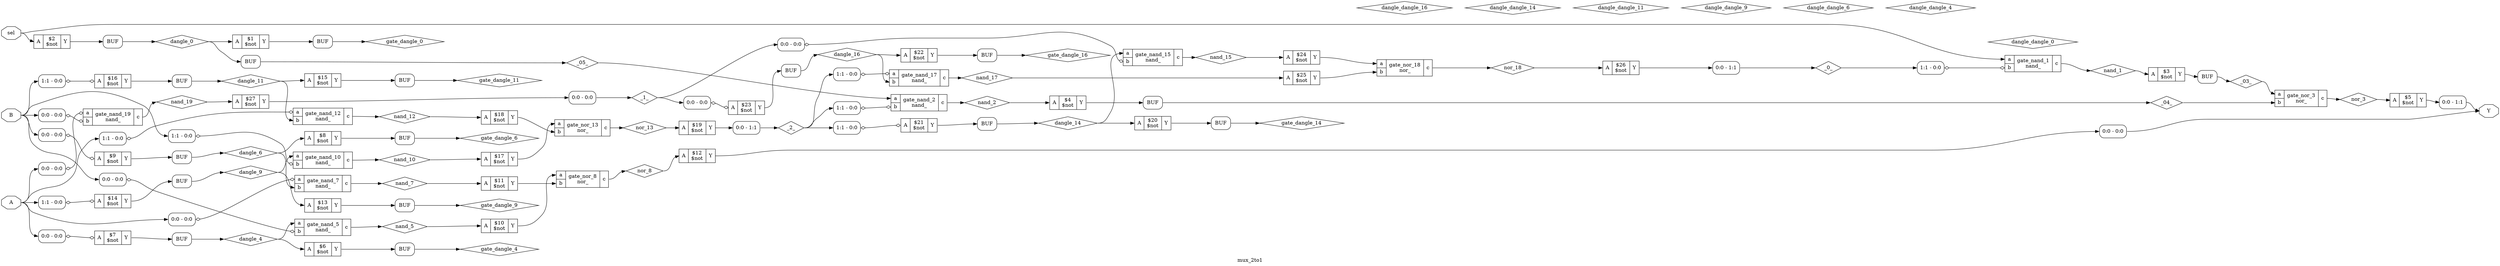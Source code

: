 digraph "mux_2to1" {
label="mux_2to1";
rankdir="LR";
remincross=true;
n8 [ shape=diamond, label="gate_dangle_16", color="black", fontcolor="black" ];
n11 [ shape=diamond, label="gate_dangle_14", color="black", fontcolor="black" ];
n17 [ shape=diamond, label="gate_dangle_11", color="black", fontcolor="black" ];
n20 [ shape=diamond, label="gate_dangle_9", color="black", fontcolor="black" ];
n26 [ shape=diamond, label="gate_dangle_6", color="black", fontcolor="black" ];
n29 [ shape=diamond, label="gate_dangle_4", color="black", fontcolor="black" ];
n35 [ shape=diamond, label="gate_dangle_0", color="black", fontcolor="black" ];
n36 [ shape=diamond, label="nand_19", color="black", fontcolor="black" ];
n37 [ shape=diamond, label="nor_18", color="black", fontcolor="black" ];
n38 [ shape=diamond, label="nand_17", color="black", fontcolor="black" ];
n39 [ shape=diamond, label="dangle_16", color="black", fontcolor="black" ];
n40 [ shape=diamond, label="dangle_dangle_16", color="black", fontcolor="black" ];
n41 [ shape=diamond, label="nand_15", color="black", fontcolor="black" ];
n42 [ shape=diamond, label="dangle_14", color="black", fontcolor="black" ];
n43 [ shape=diamond, label="dangle_dangle_14", color="black", fontcolor="black" ];
n44 [ shape=diamond, label="nor_13", color="black", fontcolor="black" ];
n45 [ shape=diamond, label="nand_12", color="black", fontcolor="black" ];
n46 [ shape=diamond, label="dangle_11", color="black", fontcolor="black" ];
n47 [ shape=diamond, label="dangle_dangle_11", color="black", fontcolor="black" ];
n48 [ shape=diamond, label="nand_10", color="black", fontcolor="black" ];
n49 [ shape=diamond, label="dangle_9", color="black", fontcolor="black" ];
n50 [ shape=diamond, label="dangle_dangle_9", color="black", fontcolor="black" ];
n51 [ shape=diamond, label="nor_8", color="black", fontcolor="black" ];
n52 [ shape=diamond, label="nand_7", color="black", fontcolor="black" ];
n53 [ shape=diamond, label="dangle_6", color="black", fontcolor="black" ];
n54 [ shape=diamond, label="dangle_dangle_6", color="black", fontcolor="black" ];
n55 [ shape=diamond, label="nand_5", color="black", fontcolor="black" ];
n56 [ shape=diamond, label="dangle_4", color="black", fontcolor="black" ];
n57 [ shape=diamond, label="dangle_dangle_4", color="black", fontcolor="black" ];
n58 [ shape=diamond, label="nor_3", color="black", fontcolor="black" ];
n59 [ shape=diamond, label="nand_2", color="black", fontcolor="black" ];
n60 [ shape=diamond, label="nand_1", color="black", fontcolor="black" ];
n61 [ shape=diamond, label="dangle_0", color="black", fontcolor="black" ];
n62 [ shape=diamond, label="dangle_dangle_0", color="black", fontcolor="black" ];
n63 [ shape=octagon, label="sel", color="black", fontcolor="black" ];
n64 [ shape=diamond, label="_2_", color="black", fontcolor="black" ];
n65 [ shape=diamond, label="_1_", color="black", fontcolor="black" ];
n66 [ shape=diamond, label="_0_", color="black", fontcolor="black" ];
n67 [ shape=octagon, label="Y", color="black", fontcolor="black" ];
n68 [ shape=octagon, label="B", color="black", fontcolor="black" ];
n69 [ shape=octagon, label="A", color="black", fontcolor="black" ];
n70 [ shape=diamond, label="_05_", color="black", fontcolor="black" ];
n71 [ shape=diamond, label="_04_", color="black", fontcolor="black" ];
n72 [ shape=diamond, label="_03_", color="black", fontcolor="black" ];
{ rank="source"; n63; n68; n69;}
{ rank="sink"; n67;}
c73 [ shape=record, label="{{<p69> A}|$27\n$not|{<p67> Y}}" ];
c77 [ shape=record, label="{{<p74> a|<p75> b}|gate_nand_19\nnand_|{<p76> c}}" ];
x0 [ shape=record, style=rounded, label="<s0> 0:0 - 0:0 " ];
x0:e -> c77:p75:w [arrowhead=odiamond, arrowtail=odiamond, dir=both, color="black", label=""];
x1 [ shape=record, style=rounded, label="<s0> 0:0 - 0:0 " ];
x1:e -> c77:p74:w [arrowhead=odiamond, arrowtail=odiamond, dir=both, color="black", label=""];
c78 [ shape=record, label="{{<p69> A}|$26\n$not|{<p67> Y}}" ];
c79 [ shape=record, label="{{<p69> A}|$25\n$not|{<p67> Y}}" ];
c80 [ shape=record, label="{{<p69> A}|$24\n$not|{<p67> Y}}" ];
c81 [ shape=record, label="{{<p74> a|<p75> b}|gate_nor_18\nnor_|{<p76> c}}" ];
c82 [ shape=record, label="{{<p74> a|<p75> b}|gate_nand_17\nnand_|{<p76> c}}" ];
x2 [ shape=record, style=rounded, label="<s0> 1:1 - 0:0 " ];
x2:e -> c82:p74:w [arrowhead=odiamond, arrowtail=odiamond, dir=both, color="black", label=""];
c83 [ shape=record, label="{{<p69> A}|$23\n$not|{<p67> Y}}" ];
x3 [ shape=record, style=rounded, label="<s0> 0:0 - 0:0 " ];
x3:e -> c83:p69:w [arrowhead=odiamond, arrowtail=odiamond, dir=both, color="black", label=""];
c84 [ shape=record, label="{{<p69> A}|$22\n$not|{<p67> Y}}" ];
c85 [ shape=record, label="{{<p74> a|<p75> b}|gate_nand_15\nnand_|{<p76> c}}" ];
x4 [ shape=record, style=rounded, label="<s0> 0:0 - 0:0 " ];
x4:e -> c85:p75:w [arrowhead=odiamond, arrowtail=odiamond, dir=both, color="black", label=""];
c86 [ shape=record, label="{{<p69> A}|$21\n$not|{<p67> Y}}" ];
x5 [ shape=record, style=rounded, label="<s0> 1:1 - 0:0 " ];
x5:e -> c86:p69:w [arrowhead=odiamond, arrowtail=odiamond, dir=both, color="black", label=""];
c87 [ shape=record, label="{{<p69> A}|$20\n$not|{<p67> Y}}" ];
c88 [ shape=record, label="{{<p69> A}|$19\n$not|{<p67> Y}}" ];
c89 [ shape=record, label="{{<p69> A}|$18\n$not|{<p67> Y}}" ];
c90 [ shape=record, label="{{<p69> A}|$17\n$not|{<p67> Y}}" ];
c91 [ shape=record, label="{{<p74> a|<p75> b}|gate_nor_13\nnor_|{<p76> c}}" ];
c92 [ shape=record, label="{{<p74> a|<p75> b}|gate_nand_12\nnand_|{<p76> c}}" ];
x6 [ shape=record, style=rounded, label="<s0> 1:1 - 0:0 " ];
x6:e -> c92:p74:w [arrowhead=odiamond, arrowtail=odiamond, dir=both, color="black", label=""];
c93 [ shape=record, label="{{<p69> A}|$16\n$not|{<p67> Y}}" ];
x7 [ shape=record, style=rounded, label="<s0> 1:1 - 0:0 " ];
x7:e -> c93:p69:w [arrowhead=odiamond, arrowtail=odiamond, dir=both, color="black", label=""];
c94 [ shape=record, label="{{<p69> A}|$15\n$not|{<p67> Y}}" ];
c95 [ shape=record, label="{{<p74> a|<p75> b}|gate_nand_10\nnand_|{<p76> c}}" ];
x8 [ shape=record, style=rounded, label="<s0> 1:1 - 0:0 " ];
x8:e -> c95:p75:w [arrowhead=odiamond, arrowtail=odiamond, dir=both, color="black", label=""];
c96 [ shape=record, label="{{<p69> A}|$14\n$not|{<p67> Y}}" ];
x9 [ shape=record, style=rounded, label="<s0> 1:1 - 0:0 " ];
x9:e -> c96:p69:w [arrowhead=odiamond, arrowtail=odiamond, dir=both, color="black", label=""];
c97 [ shape=record, label="{{<p69> A}|$13\n$not|{<p67> Y}}" ];
c98 [ shape=record, label="{{<p69> A}|$12\n$not|{<p67> Y}}" ];
c99 [ shape=record, label="{{<p69> A}|$11\n$not|{<p67> Y}}" ];
c100 [ shape=record, label="{{<p69> A}|$10\n$not|{<p67> Y}}" ];
c101 [ shape=record, label="{{<p74> a|<p75> b}|gate_nor_8\nnor_|{<p76> c}}" ];
c102 [ shape=record, label="{{<p74> a|<p75> b}|gate_nand_7\nnand_|{<p76> c}}" ];
x10 [ shape=record, style=rounded, label="<s0> 0:0 - 0:0 " ];
x10:e -> c102:p74:w [arrowhead=odiamond, arrowtail=odiamond, dir=both, color="black", label=""];
c103 [ shape=record, label="{{<p69> A}|$9\n$not|{<p67> Y}}" ];
x11 [ shape=record, style=rounded, label="<s0> 0:0 - 0:0 " ];
x11:e -> c103:p69:w [arrowhead=odiamond, arrowtail=odiamond, dir=both, color="black", label=""];
c104 [ shape=record, label="{{<p69> A}|$8\n$not|{<p67> Y}}" ];
c105 [ shape=record, label="{{<p74> a|<p75> b}|gate_nand_5\nnand_|{<p76> c}}" ];
x12 [ shape=record, style=rounded, label="<s0> 0:0 - 0:0 " ];
x12:e -> c105:p75:w [arrowhead=odiamond, arrowtail=odiamond, dir=both, color="black", label=""];
c106 [ shape=record, label="{{<p69> A}|$7\n$not|{<p67> Y}}" ];
x13 [ shape=record, style=rounded, label="<s0> 0:0 - 0:0 " ];
x13:e -> c106:p69:w [arrowhead=odiamond, arrowtail=odiamond, dir=both, color="black", label=""];
c107 [ shape=record, label="{{<p69> A}|$6\n$not|{<p67> Y}}" ];
c108 [ shape=record, label="{{<p69> A}|$5\n$not|{<p67> Y}}" ];
c109 [ shape=record, label="{{<p74> a|<p75> b}|gate_nor_3\nnor_|{<p76> c}}" ];
c110 [ shape=record, label="{{<p69> A}|$4\n$not|{<p67> Y}}" ];
c111 [ shape=record, label="{{<p74> a|<p75> b}|gate_nand_2\nnand_|{<p76> c}}" ];
x14 [ shape=record, style=rounded, label="<s0> 1:1 - 0:0 " ];
x14:e -> c111:p75:w [arrowhead=odiamond, arrowtail=odiamond, dir=both, color="black", label=""];
c112 [ shape=record, label="{{<p69> A}|$3\n$not|{<p67> Y}}" ];
c113 [ shape=record, label="{{<p74> a|<p75> b}|gate_nand_1\nnand_|{<p76> c}}" ];
x15 [ shape=record, style=rounded, label="<s0> 1:1 - 0:0 " ];
x15:e -> c113:p75:w [arrowhead=odiamond, arrowtail=odiamond, dir=both, color="black", label=""];
c114 [ shape=record, label="{{<p69> A}|$2\n$not|{<p67> Y}}" ];
c115 [ shape=record, label="{{<p69> A}|$1\n$not|{<p67> Y}}" ];
x16 [shape=box, style=rounded, label="BUF"];
x17 [shape=box, style=rounded, label="BUF"];
x18 [shape=box, style=rounded, label="BUF"];
x19 [shape=box, style=rounded, label="BUF"];
x20 [shape=box, style=rounded, label="BUF"];
x21 [ shape=record, style=rounded, label="<s0> 0:0 - 1:1 " ];
x22 [shape=box, style=rounded, label="BUF"];
x23 [shape=box, style=rounded, label="BUF"];
x24 [shape=box, style=rounded, label="BUF"];
x25 [shape=box, style=rounded, label="BUF"];
x26 [ shape=record, style=rounded, label="<s0> 0:0 - 0:0 " ];
x27 [shape=box, style=rounded, label="BUF"];
x28 [shape=box, style=rounded, label="BUF"];
x29 [shape=box, style=rounded, label="BUF"];
x30 [shape=box, style=rounded, label="BUF"];
x31 [ shape=record, style=rounded, label="<s0> 0:0 - 1:1 " ];
x32 [shape=box, style=rounded, label="BUF"];
x33 [shape=box, style=rounded, label="BUF"];
x34 [shape=box, style=rounded, label="BUF"];
x35 [shape=box, style=rounded, label="BUF"];
x36 [ shape=record, style=rounded, label="<s0> 0:0 - 1:1 " ];
x37 [ shape=record, style=rounded, label="<s0> 0:0 - 0:0 " ];
c87:p67:e -> x32:w:w [color="black", label=""];
x32:e:e -> n11:w [color="black", label=""];
c88:p67:e -> x31:w [color="black", label=""];
c89:p67:e -> c91:p75:w [color="black", label=""];
c90:p67:e -> c91:p74:w [color="black", label=""];
c93:p67:e -> x30:w:w [color="black", label=""];
c94:p67:e -> x29:w:w [color="black", label=""];
x29:e:e -> n17:w [color="black", label=""];
c96:p67:e -> x28:w:w [color="black", label=""];
c97:p67:e -> x27:w:w [color="black", label=""];
c73:p67:e -> x37:w [color="black", label=""];
x27:e:e -> n20:w [color="black", label=""];
c98:p67:e -> x26:w [color="black", label=""];
c99:p67:e -> c101:p75:w [color="black", label=""];
c100:p67:e -> c101:p74:w [color="black", label=""];
c103:p67:e -> x25:w:w [color="black", label=""];
c104:p67:e -> x24:w:w [color="black", label=""];
x24:e:e -> n26:w [color="black", label=""];
c106:p67:e -> x23:w:w [color="black", label=""];
c107:p67:e -> x22:w:w [color="black", label=""];
x22:e:e -> n29:w [color="black", label=""];
c78:p67:e -> x36:w [color="black", label=""];
c108:p67:e -> x21:w [color="black", label=""];
c110:p67:e -> x20:w:w [color="black", label=""];
c112:p67:e -> x19:w:w [color="black", label=""];
c114:p67:e -> x17:w:w [color="black", label=""];
c115:p67:e -> x16:w:w [color="black", label=""];
x16:e:e -> n35:w [color="black", label=""];
c77:p76:e -> n36:w [color="black", label=""];
n36:e -> c73:p69:w [color="black", label=""];
c81:p76:e -> n37:w [color="black", label=""];
n37:e -> c78:p69:w [color="black", label=""];
c82:p76:e -> n38:w [color="black", label=""];
n38:e -> c79:p69:w [color="black", label=""];
x35:e:e -> n39:w [color="black", label=""];
n39:e -> c82:p75:w [color="black", label=""];
n39:e -> c84:p69:w [color="black", label=""];
c79:p67:e -> c81:p75:w [color="black", label=""];
c85:p76:e -> n41:w [color="black", label=""];
n41:e -> c80:p69:w [color="black", label=""];
x33:e:e -> n42:w [color="black", label=""];
n42:e -> c85:p74:w [color="black", label=""];
n42:e -> c87:p69:w [color="black", label=""];
c91:p76:e -> n44:w [color="black", label=""];
n44:e -> c88:p69:w [color="black", label=""];
c92:p76:e -> n45:w [color="black", label=""];
n45:e -> c89:p69:w [color="black", label=""];
x30:e:e -> n46:w [color="black", label=""];
n46:e -> c92:p75:w [color="black", label=""];
n46:e -> c94:p69:w [color="black", label=""];
c95:p76:e -> n48:w [color="black", label=""];
n48:e -> c90:p69:w [color="black", label=""];
x28:e:e -> n49:w [color="black", label=""];
n49:e -> c95:p74:w [color="black", label=""];
n49:e -> c97:p69:w [color="black", label=""];
c80:p67:e -> c81:p74:w [color="black", label=""];
c101:p76:e -> n51:w [color="black", label=""];
n51:e -> c98:p69:w [color="black", label=""];
c102:p76:e -> n52:w [color="black", label=""];
n52:e -> c99:p69:w [color="black", label=""];
x25:e:e -> n53:w [color="black", label=""];
n53:e -> c102:p75:w [color="black", label=""];
n53:e -> c104:p69:w [color="black", label=""];
c105:p76:e -> n55:w [color="black", label=""];
n55:e -> c100:p69:w [color="black", label=""];
x23:e:e -> n56:w [color="black", label=""];
n56:e -> c105:p74:w [color="black", label=""];
n56:e -> c107:p69:w [color="black", label=""];
c109:p76:e -> n58:w [color="black", label=""];
n58:e -> c108:p69:w [color="black", label=""];
c111:p76:e -> n59:w [color="black", label=""];
n59:e -> c110:p69:w [color="black", label=""];
c83:p67:e -> x35:w:w [color="black", label=""];
c113:p76:e -> n60:w [color="black", label=""];
n60:e -> c112:p69:w [color="black", label=""];
x17:e:e -> n61:w [color="black", label=""];
n61:e -> c115:p69:w [color="black", label=""];
n61:e -> x18:w:w [color="black", label=""];
n63:e -> c113:p74:w [color="black", label=""];
n63:e -> c114:p69:w [color="black", label=""];
x31:s0:e -> n64:w [color="black", label=""];
n64:e -> x14:s0:w [color="black", label=""];
n64:e -> x2:s0:w [color="black", label=""];
n64:e -> x5:s0:w [color="black", label=""];
x37:s0:e -> n65:w [color="black", label=""];
n65:e -> x3:s0:w [color="black", label=""];
n65:e -> x4:s0:w [color="black", label=""];
x36:s0:e -> n66:w [color="black", label=""];
n66:e -> x15:s0:w [color="black", label=""];
x21:s0:e -> n67:w [color="black", label=""];
x26:s0:e -> n67:w [color="black", label=""];
n68:e -> x0:s0:w [color="black", label=""];
n68:e -> x11:s0:w [color="black", label=""];
n68:e -> x12:s0:w [color="black", label=""];
n68:e -> x7:s0:w [color="black", label=""];
n68:e -> x8:s0:w [color="black", label=""];
n69:e -> x10:s0:w [color="black", label=""];
n69:e -> x13:s0:w [color="black", label=""];
n69:e -> x1:s0:w [color="black", label=""];
n69:e -> x6:s0:w [color="black", label=""];
n69:e -> x9:s0:w [color="black", label=""];
c84:p67:e -> x34:w:w [color="black", label=""];
x18:e:e -> n70:w [color="black", label=""];
n70:e -> c111:p74:w [color="black", label=""];
x20:e:e -> n71:w [color="black", label=""];
n71:e -> c109:p75:w [color="black", label=""];
x19:e:e -> n72:w [color="black", label=""];
n72:e -> c109:p74:w [color="black", label=""];
x34:e:e -> n8:w [color="black", label=""];
c86:p67:e -> x33:w:w [color="black", label=""];
}
